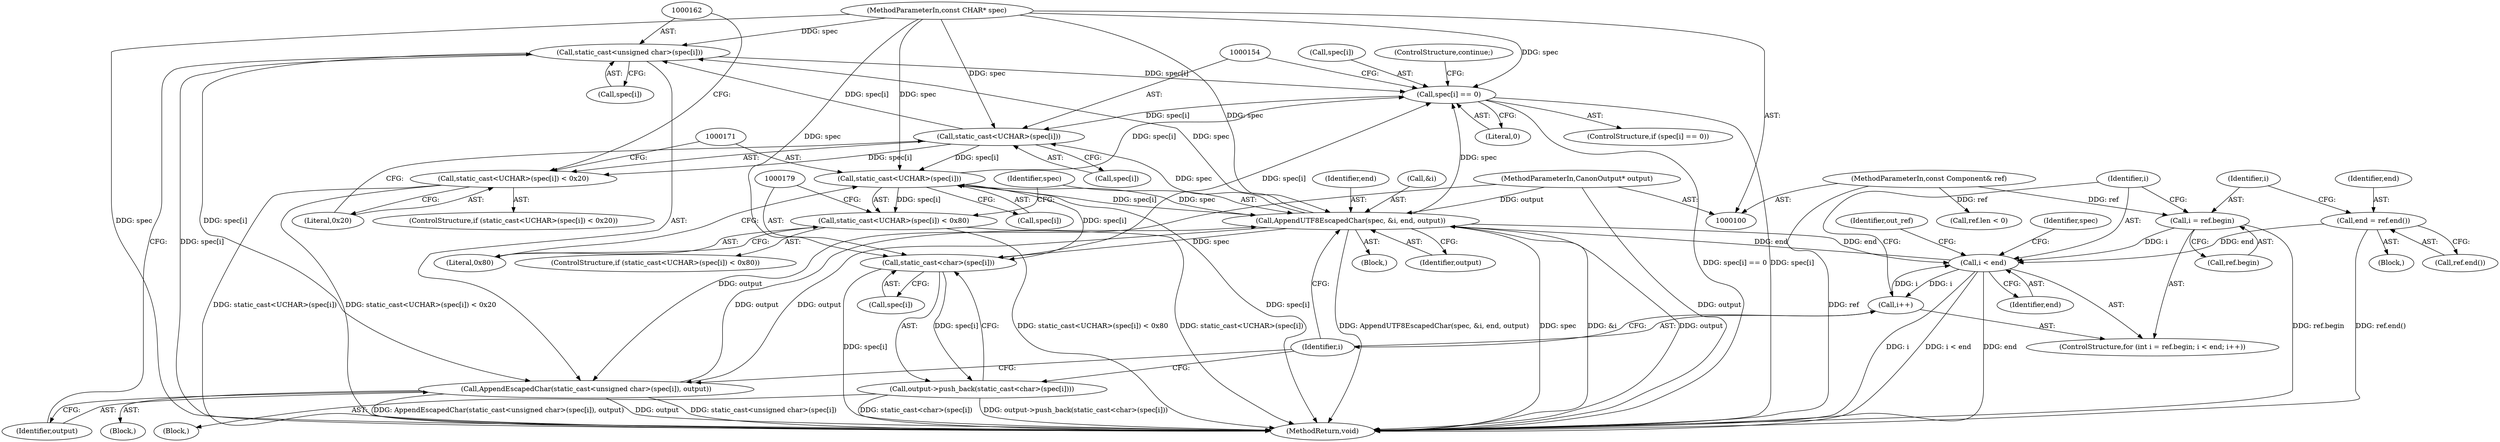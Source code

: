 digraph "0_Chrome_f8f6ed59949be4451ee2f5443d8a313f102fde60@array" {
"1000161" [label="(Call,static_cast<unsigned char>(spec[i]))"];
"1000185" [label="(Call,AppendUTF8EscapedChar(spec, &i, end, output))"];
"1000170" [label="(Call,static_cast<UCHAR>(spec[i]))"];
"1000153" [label="(Call,static_cast<UCHAR>(spec[i]))"];
"1000143" [label="(Call,spec[i] == 0)"];
"1000178" [label="(Call,static_cast<char>(spec[i]))"];
"1000101" [label="(MethodParameterIn,const CHAR* spec)"];
"1000161" [label="(Call,static_cast<unsigned char>(spec[i]))"];
"1000136" [label="(Call,i < end)"];
"1000131" [label="(Call,i = ref.begin)"];
"1000102" [label="(MethodParameterIn,const Component& ref)"];
"1000139" [label="(Call,i++)"];
"1000126" [label="(Call,end = ref.end())"];
"1000160" [label="(Call,AppendEscapedChar(static_cast<unsigned char>(spec[i]), output))"];
"1000103" [label="(MethodParameterIn,CanonOutput* output)"];
"1000152" [label="(Call,static_cast<UCHAR>(spec[i]) < 0x20)"];
"1000169" [label="(Call,static_cast<UCHAR>(spec[i]) < 0x80)"];
"1000177" [label="(Call,output->push_back(static_cast<char>(spec[i])))"];
"1000151" [label="(ControlStructure,if (static_cast<UCHAR>(spec[i]) < 0x20))"];
"1000155" [label="(Call,spec[i])"];
"1000143" [label="(Call,spec[i] == 0)"];
"1000186" [label="(Identifier,spec)"];
"1000175" [label="(Literal,0x80)"];
"1000161" [label="(Call,static_cast<unsigned char>(spec[i]))"];
"1000142" [label="(ControlStructure,if (spec[i] == 0))"];
"1000180" [label="(Call,spec[i])"];
"1000105" [label="(Block,)"];
"1000184" [label="(Block,)"];
"1000176" [label="(Block,)"];
"1000169" [label="(Call,static_cast<UCHAR>(spec[i]) < 0x80)"];
"1000128" [label="(Call,ref.end())"];
"1000160" [label="(Call,AppendEscapedChar(static_cast<unsigned char>(spec[i]), output))"];
"1000159" [label="(Block,)"];
"1000136" [label="(Call,i < end)"];
"1000133" [label="(Call,ref.begin)"];
"1000166" [label="(Identifier,output)"];
"1000177" [label="(Call,output->push_back(static_cast<char>(spec[i])))"];
"1000139" [label="(Call,i++)"];
"1000140" [label="(Identifier,i)"];
"1000144" [label="(Call,spec[i])"];
"1000131" [label="(Call,i = ref.begin)"];
"1000153" [label="(Call,static_cast<UCHAR>(spec[i]))"];
"1000190" [label="(Identifier,output)"];
"1000103" [label="(MethodParameterIn,CanonOutput* output)"];
"1000102" [label="(MethodParameterIn,const Component& ref)"];
"1000107" [label="(Call,ref.len < 0)"];
"1000137" [label="(Identifier,i)"];
"1000193" [label="(Identifier,out_ref)"];
"1000185" [label="(Call,AppendUTF8EscapedChar(spec, &i, end, output))"];
"1000200" [label="(MethodReturn,void)"];
"1000189" [label="(Identifier,end)"];
"1000147" [label="(Literal,0)"];
"1000138" [label="(Identifier,end)"];
"1000101" [label="(MethodParameterIn,const CHAR* spec)"];
"1000152" [label="(Call,static_cast<UCHAR>(spec[i]) < 0x20)"];
"1000145" [label="(Identifier,spec)"];
"1000170" [label="(Call,static_cast<UCHAR>(spec[i]))"];
"1000126" [label="(Call,end = ref.end())"];
"1000178" [label="(Call,static_cast<char>(spec[i]))"];
"1000149" [label="(ControlStructure,continue;)"];
"1000187" [label="(Call,&i)"];
"1000158" [label="(Literal,0x20)"];
"1000129" [label="(ControlStructure,for (int i = ref.begin; i < end; i++))"];
"1000127" [label="(Identifier,end)"];
"1000168" [label="(ControlStructure,if (static_cast<UCHAR>(spec[i]) < 0x80))"];
"1000163" [label="(Call,spec[i])"];
"1000132" [label="(Identifier,i)"];
"1000172" [label="(Call,spec[i])"];
"1000161" -> "1000160"  [label="AST: "];
"1000161" -> "1000163"  [label="CFG: "];
"1000162" -> "1000161"  [label="AST: "];
"1000163" -> "1000161"  [label="AST: "];
"1000166" -> "1000161"  [label="CFG: "];
"1000161" -> "1000200"  [label="DDG: spec[i]"];
"1000161" -> "1000143"  [label="DDG: spec[i]"];
"1000161" -> "1000160"  [label="DDG: spec[i]"];
"1000185" -> "1000161"  [label="DDG: spec"];
"1000153" -> "1000161"  [label="DDG: spec[i]"];
"1000101" -> "1000161"  [label="DDG: spec"];
"1000185" -> "1000184"  [label="AST: "];
"1000185" -> "1000190"  [label="CFG: "];
"1000186" -> "1000185"  [label="AST: "];
"1000187" -> "1000185"  [label="AST: "];
"1000189" -> "1000185"  [label="AST: "];
"1000190" -> "1000185"  [label="AST: "];
"1000140" -> "1000185"  [label="CFG: "];
"1000185" -> "1000200"  [label="DDG: AppendUTF8EscapedChar(spec, &i, end, output)"];
"1000185" -> "1000200"  [label="DDG: spec"];
"1000185" -> "1000200"  [label="DDG: &i"];
"1000185" -> "1000200"  [label="DDG: output"];
"1000185" -> "1000136"  [label="DDG: end"];
"1000185" -> "1000143"  [label="DDG: spec"];
"1000185" -> "1000153"  [label="DDG: spec"];
"1000185" -> "1000160"  [label="DDG: output"];
"1000185" -> "1000170"  [label="DDG: spec"];
"1000185" -> "1000178"  [label="DDG: spec"];
"1000170" -> "1000185"  [label="DDG: spec[i]"];
"1000101" -> "1000185"  [label="DDG: spec"];
"1000136" -> "1000185"  [label="DDG: end"];
"1000160" -> "1000185"  [label="DDG: output"];
"1000103" -> "1000185"  [label="DDG: output"];
"1000170" -> "1000169"  [label="AST: "];
"1000170" -> "1000172"  [label="CFG: "];
"1000171" -> "1000170"  [label="AST: "];
"1000172" -> "1000170"  [label="AST: "];
"1000175" -> "1000170"  [label="CFG: "];
"1000170" -> "1000200"  [label="DDG: spec[i]"];
"1000170" -> "1000143"  [label="DDG: spec[i]"];
"1000170" -> "1000169"  [label="DDG: spec[i]"];
"1000153" -> "1000170"  [label="DDG: spec[i]"];
"1000101" -> "1000170"  [label="DDG: spec"];
"1000170" -> "1000178"  [label="DDG: spec[i]"];
"1000153" -> "1000152"  [label="AST: "];
"1000153" -> "1000155"  [label="CFG: "];
"1000154" -> "1000153"  [label="AST: "];
"1000155" -> "1000153"  [label="AST: "];
"1000158" -> "1000153"  [label="CFG: "];
"1000153" -> "1000152"  [label="DDG: spec[i]"];
"1000143" -> "1000153"  [label="DDG: spec[i]"];
"1000101" -> "1000153"  [label="DDG: spec"];
"1000143" -> "1000142"  [label="AST: "];
"1000143" -> "1000147"  [label="CFG: "];
"1000144" -> "1000143"  [label="AST: "];
"1000147" -> "1000143"  [label="AST: "];
"1000149" -> "1000143"  [label="CFG: "];
"1000154" -> "1000143"  [label="CFG: "];
"1000143" -> "1000200"  [label="DDG: spec[i]"];
"1000143" -> "1000200"  [label="DDG: spec[i] == 0"];
"1000178" -> "1000143"  [label="DDG: spec[i]"];
"1000101" -> "1000143"  [label="DDG: spec"];
"1000178" -> "1000177"  [label="AST: "];
"1000178" -> "1000180"  [label="CFG: "];
"1000179" -> "1000178"  [label="AST: "];
"1000180" -> "1000178"  [label="AST: "];
"1000177" -> "1000178"  [label="CFG: "];
"1000178" -> "1000200"  [label="DDG: spec[i]"];
"1000178" -> "1000177"  [label="DDG: spec[i]"];
"1000101" -> "1000178"  [label="DDG: spec"];
"1000101" -> "1000100"  [label="AST: "];
"1000101" -> "1000200"  [label="DDG: spec"];
"1000136" -> "1000129"  [label="AST: "];
"1000136" -> "1000138"  [label="CFG: "];
"1000137" -> "1000136"  [label="AST: "];
"1000138" -> "1000136"  [label="AST: "];
"1000145" -> "1000136"  [label="CFG: "];
"1000193" -> "1000136"  [label="CFG: "];
"1000136" -> "1000200"  [label="DDG: i"];
"1000136" -> "1000200"  [label="DDG: i < end"];
"1000136" -> "1000200"  [label="DDG: end"];
"1000131" -> "1000136"  [label="DDG: i"];
"1000139" -> "1000136"  [label="DDG: i"];
"1000126" -> "1000136"  [label="DDG: end"];
"1000136" -> "1000139"  [label="DDG: i"];
"1000131" -> "1000129"  [label="AST: "];
"1000131" -> "1000133"  [label="CFG: "];
"1000132" -> "1000131"  [label="AST: "];
"1000133" -> "1000131"  [label="AST: "];
"1000137" -> "1000131"  [label="CFG: "];
"1000131" -> "1000200"  [label="DDG: ref.begin"];
"1000102" -> "1000131"  [label="DDG: ref"];
"1000102" -> "1000100"  [label="AST: "];
"1000102" -> "1000200"  [label="DDG: ref"];
"1000102" -> "1000107"  [label="DDG: ref"];
"1000139" -> "1000129"  [label="AST: "];
"1000139" -> "1000140"  [label="CFG: "];
"1000140" -> "1000139"  [label="AST: "];
"1000137" -> "1000139"  [label="CFG: "];
"1000126" -> "1000105"  [label="AST: "];
"1000126" -> "1000128"  [label="CFG: "];
"1000127" -> "1000126"  [label="AST: "];
"1000128" -> "1000126"  [label="AST: "];
"1000132" -> "1000126"  [label="CFG: "];
"1000126" -> "1000200"  [label="DDG: ref.end()"];
"1000160" -> "1000159"  [label="AST: "];
"1000160" -> "1000166"  [label="CFG: "];
"1000166" -> "1000160"  [label="AST: "];
"1000140" -> "1000160"  [label="CFG: "];
"1000160" -> "1000200"  [label="DDG: AppendEscapedChar(static_cast<unsigned char>(spec[i]), output)"];
"1000160" -> "1000200"  [label="DDG: output"];
"1000160" -> "1000200"  [label="DDG: static_cast<unsigned char>(spec[i])"];
"1000103" -> "1000160"  [label="DDG: output"];
"1000103" -> "1000100"  [label="AST: "];
"1000103" -> "1000200"  [label="DDG: output"];
"1000152" -> "1000151"  [label="AST: "];
"1000152" -> "1000158"  [label="CFG: "];
"1000158" -> "1000152"  [label="AST: "];
"1000162" -> "1000152"  [label="CFG: "];
"1000171" -> "1000152"  [label="CFG: "];
"1000152" -> "1000200"  [label="DDG: static_cast<UCHAR>(spec[i])"];
"1000152" -> "1000200"  [label="DDG: static_cast<UCHAR>(spec[i]) < 0x20"];
"1000169" -> "1000168"  [label="AST: "];
"1000169" -> "1000175"  [label="CFG: "];
"1000175" -> "1000169"  [label="AST: "];
"1000179" -> "1000169"  [label="CFG: "];
"1000186" -> "1000169"  [label="CFG: "];
"1000169" -> "1000200"  [label="DDG: static_cast<UCHAR>(spec[i]) < 0x80"];
"1000169" -> "1000200"  [label="DDG: static_cast<UCHAR>(spec[i])"];
"1000177" -> "1000176"  [label="AST: "];
"1000140" -> "1000177"  [label="CFG: "];
"1000177" -> "1000200"  [label="DDG: static_cast<char>(spec[i])"];
"1000177" -> "1000200"  [label="DDG: output->push_back(static_cast<char>(spec[i]))"];
}
